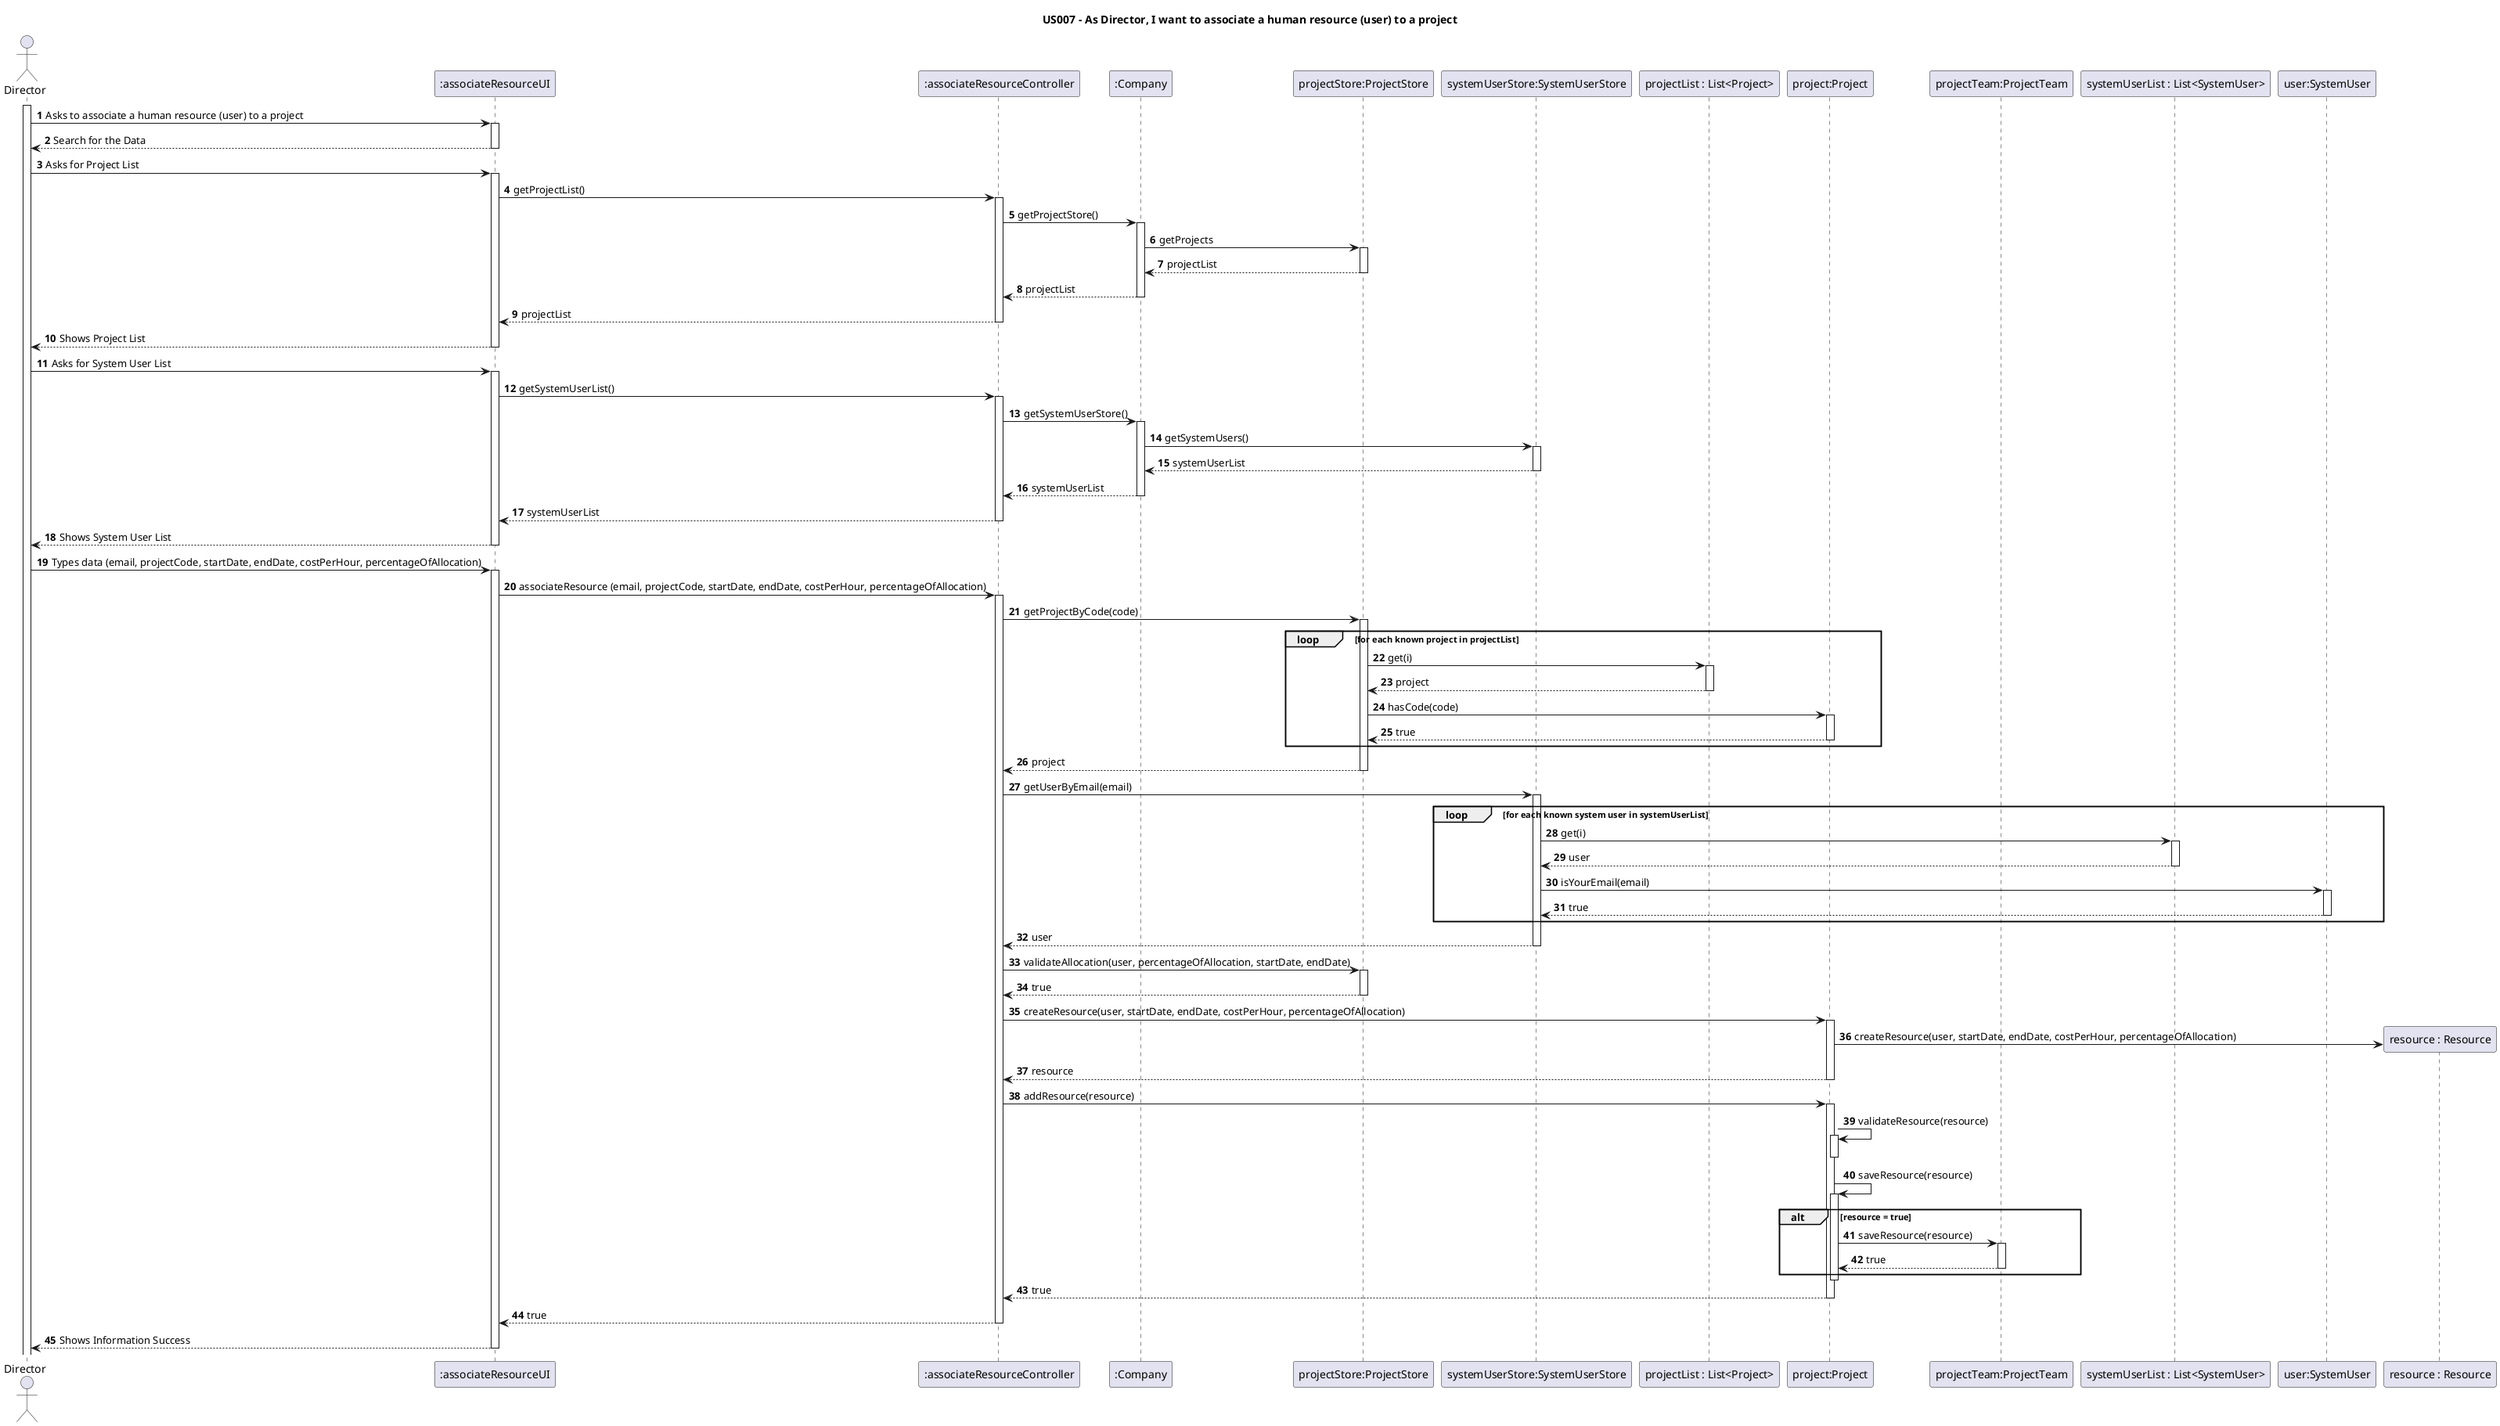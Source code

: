 @startuml
'https://plantuml.com/sequence-diagram

title US007 - As Director, I want to associate a human resource (user) to a project

autoactivate on
autonumber

actor "Director" as director
participant ":associateResourceUI" as UI
participant ":associateResourceController" as Ctrl
participant ":Company" as company
participant "projectStore:ProjectStore" as projectStore
participant "systemUserStore:SystemUserStore" as systemUserStore
participant "projectList : List<Project>" as projectList
participant "project:Project" as project
participant "projectTeam:ProjectTeam" as projectTeam
participant "systemUserList : List<SystemUser>" as systemUserList
participant "user:SystemUser" as user
participant "resource : Resource" as resource


activate director


director -> UI: Asks to associate a human resource (user) to a project
UI --> director: Search for the Data
director -> UI: Asks for Project List
UI -> Ctrl: getProjectList()
Ctrl -> company: getProjectStore()
company -> projectStore: getProjects
projectStore --> company: projectList
company --> Ctrl: projectList
Ctrl --> UI: projectList
UI --> director: Shows Project List
director -> UI: Asks for System User List
UI -> Ctrl: getSystemUserList()
Ctrl -> company: getSystemUserStore()
company -> systemUserStore: getSystemUsers()
systemUserStore --> company: systemUserList
company --> Ctrl: systemUserList
Ctrl --> UI: systemUserList
UI --> director: Shows System User List

director -> UI: Types data (email, projectCode, startDate, endDate, costPerHour, percentageOfAllocation)
UI -> Ctrl: associateResource (email, projectCode, startDate, endDate, costPerHour, percentageOfAllocation)
Ctrl -> projectStore: getProjectByCode(code)
loop  for each known project in projectList
projectStore -> projectList: get(i)
projectList --> projectStore: project
projectStore -> project: hasCode(code)
return true
end
return project
Ctrl -> systemUserStore: getUserByEmail(email)
loop  for each known system user in systemUserList
systemUserStore -> systemUserList: get(i)
systemUserList --> systemUserStore: user
systemUserStore -> user: isYourEmail(email)
return true
end
return user
Ctrl -> projectStore: validateAllocation(user, percentageOfAllocation, startDate, endDate)
projectStore --> Ctrl: true
Ctrl -> project: createResource(user, startDate, endDate, costPerHour, percentageOfAllocation)
project -> resource**: createResource(user, startDate, endDate, costPerHour, percentageOfAllocation)
project --> Ctrl: resource
Ctrl -> project: addResource(resource)
project -> project: validateResource(resource)
deactivate project
project -> project: saveResource(resource)
alt  resource = true
project -> projectTeam: saveResource(resource)
return true
end
deactivate project
project --> Ctrl: true
Ctrl --> UI: true
UI --> director: Shows Information Success
@enduml
